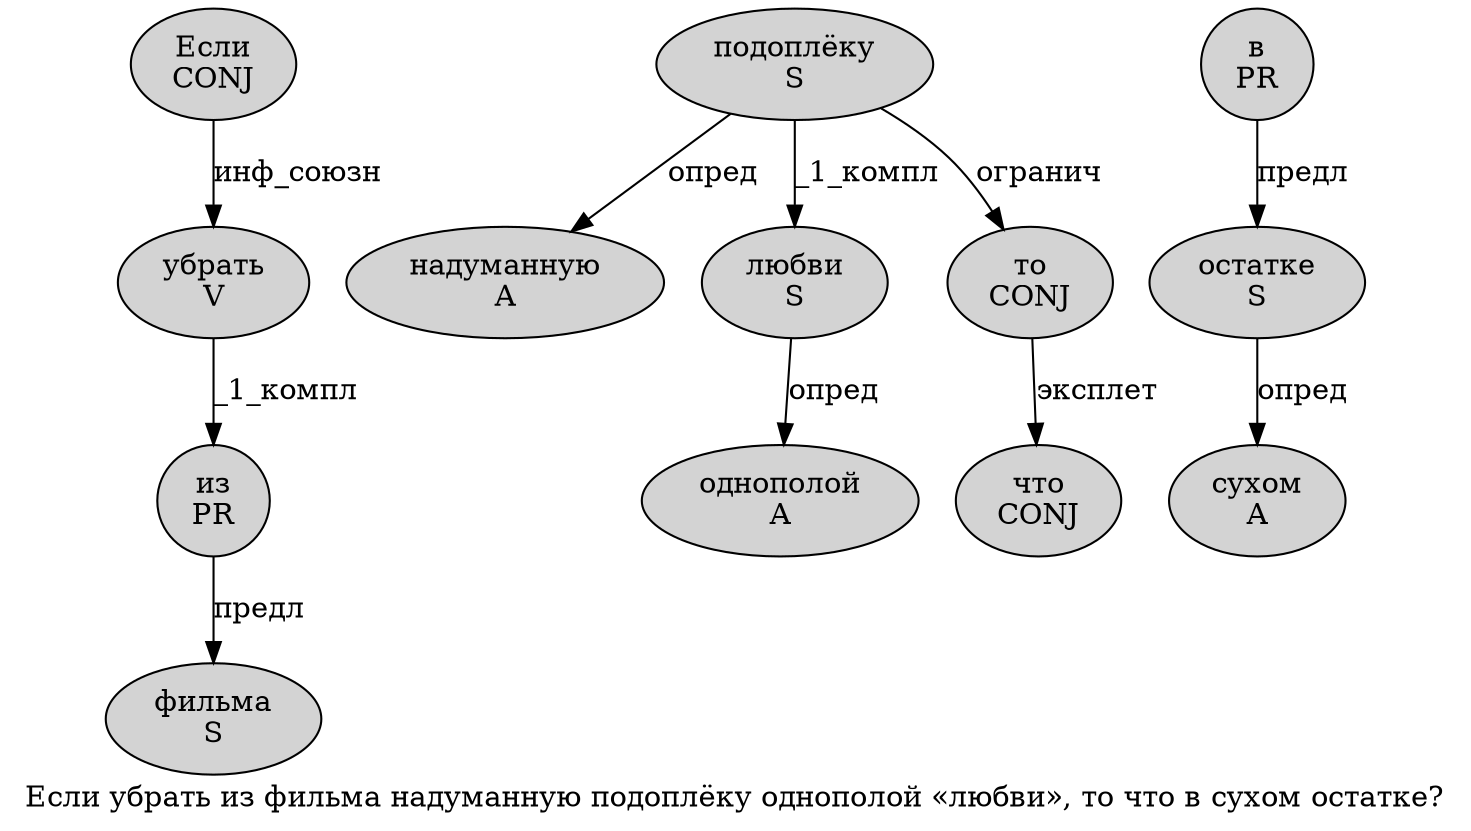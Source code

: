 digraph SENTENCE_3050 {
	graph [label="Если убрать из фильма надуманную подоплёку однополой «любви», то что в сухом остатке?"]
	node [style=filled]
		0 [label="Если
CONJ" color="" fillcolor=lightgray penwidth=1 shape=ellipse]
		1 [label="убрать
V" color="" fillcolor=lightgray penwidth=1 shape=ellipse]
		2 [label="из
PR" color="" fillcolor=lightgray penwidth=1 shape=ellipse]
		3 [label="фильма
S" color="" fillcolor=lightgray penwidth=1 shape=ellipse]
		4 [label="надуманную
A" color="" fillcolor=lightgray penwidth=1 shape=ellipse]
		5 [label="подоплёку
S" color="" fillcolor=lightgray penwidth=1 shape=ellipse]
		6 [label="однополой
A" color="" fillcolor=lightgray penwidth=1 shape=ellipse]
		8 [label="любви
S" color="" fillcolor=lightgray penwidth=1 shape=ellipse]
		11 [label="то
CONJ" color="" fillcolor=lightgray penwidth=1 shape=ellipse]
		12 [label="что
CONJ" color="" fillcolor=lightgray penwidth=1 shape=ellipse]
		13 [label="в
PR" color="" fillcolor=lightgray penwidth=1 shape=ellipse]
		14 [label="сухом
A" color="" fillcolor=lightgray penwidth=1 shape=ellipse]
		15 [label="остатке
S" color="" fillcolor=lightgray penwidth=1 shape=ellipse]
			1 -> 2 [label="_1_компл"]
			13 -> 15 [label="предл"]
			5 -> 4 [label="опред"]
			5 -> 8 [label="_1_компл"]
			5 -> 11 [label="огранич"]
			0 -> 1 [label="инф_союзн"]
			11 -> 12 [label="эксплет"]
			8 -> 6 [label="опред"]
			15 -> 14 [label="опред"]
			2 -> 3 [label="предл"]
}